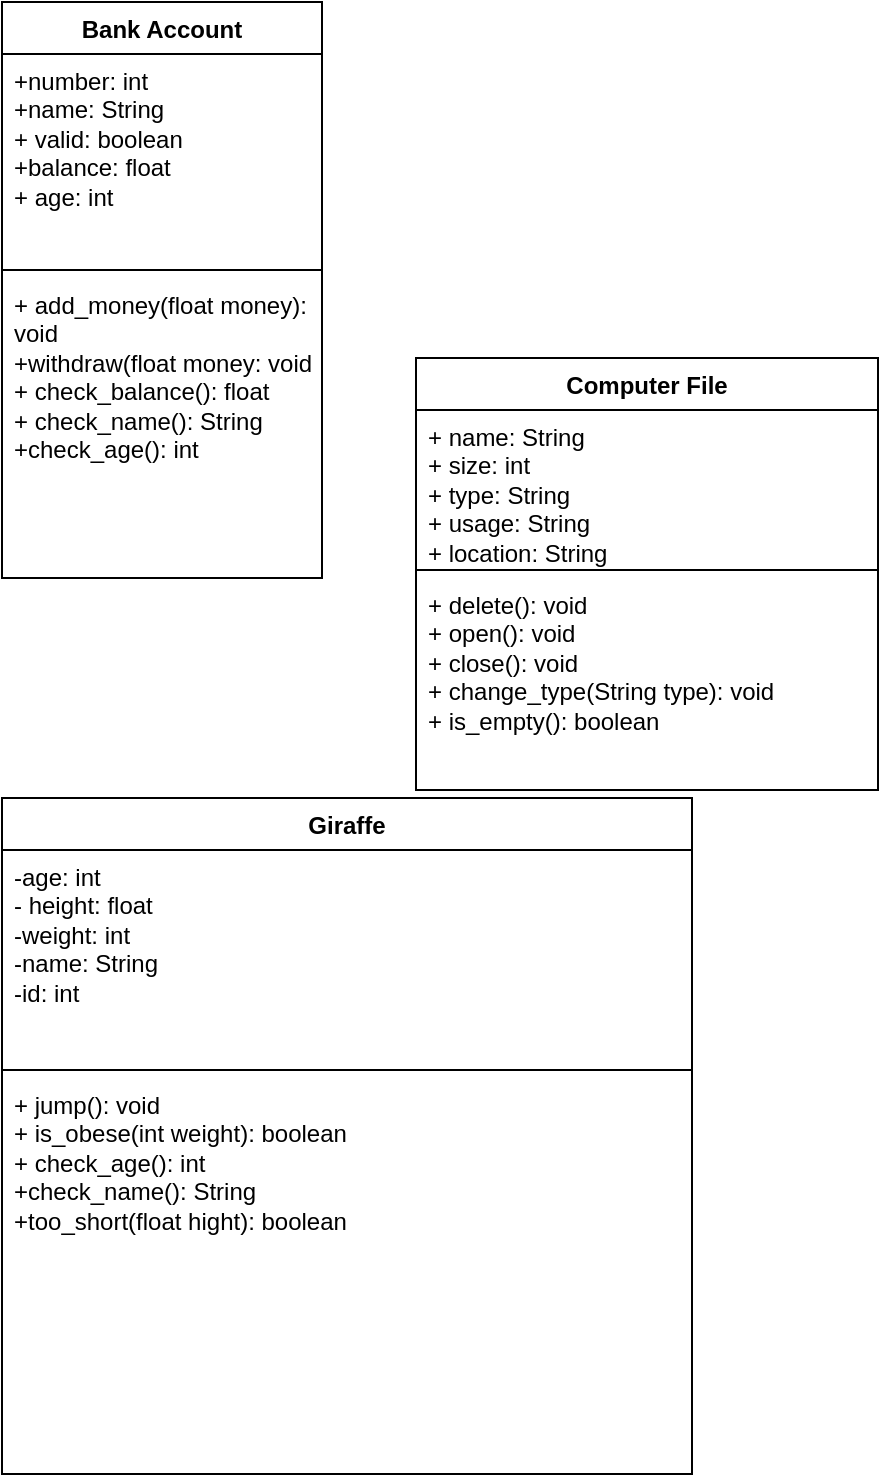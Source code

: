 <mxfile version="24.8.6">
  <diagram name="Strona-1" id="KJO04tJcCubzBTvvAsfJ">
    <mxGraphModel dx="1070" dy="718" grid="0" gridSize="10" guides="1" tooltips="1" connect="1" arrows="1" fold="1" page="0" pageScale="1" pageWidth="827" pageHeight="1169" math="0" shadow="0">
      <root>
        <mxCell id="0" />
        <mxCell id="1" parent="0" />
        <mxCell id="iT1CK04Iw65EDKjZBUkY-1" value="Computer File" style="swimlane;fontStyle=1;align=center;verticalAlign=top;childLayout=stackLayout;horizontal=1;startSize=26;horizontalStack=0;resizeParent=1;resizeParentMax=0;resizeLast=0;collapsible=1;marginBottom=0;whiteSpace=wrap;html=1;" parent="1" vertex="1">
          <mxGeometry x="174" y="139" width="231" height="216" as="geometry" />
        </mxCell>
        <mxCell id="iT1CK04Iw65EDKjZBUkY-2" value="+ name: String&lt;div&gt;+ size: int&lt;/div&gt;&lt;div&gt;+ type: String&lt;/div&gt;&lt;div&gt;+ usage: String&lt;/div&gt;&lt;div&gt;+ location: String&lt;/div&gt;" style="text;strokeColor=none;fillColor=none;align=left;verticalAlign=top;spacingLeft=4;spacingRight=4;overflow=hidden;rotatable=0;points=[[0,0.5],[1,0.5]];portConstraint=eastwest;whiteSpace=wrap;html=1;" parent="iT1CK04Iw65EDKjZBUkY-1" vertex="1">
          <mxGeometry y="26" width="231" height="76" as="geometry" />
        </mxCell>
        <mxCell id="iT1CK04Iw65EDKjZBUkY-3" value="" style="line;strokeWidth=1;fillColor=none;align=left;verticalAlign=middle;spacingTop=-1;spacingLeft=3;spacingRight=3;rotatable=0;labelPosition=right;points=[];portConstraint=eastwest;strokeColor=inherit;" parent="iT1CK04Iw65EDKjZBUkY-1" vertex="1">
          <mxGeometry y="102" width="231" height="8" as="geometry" />
        </mxCell>
        <mxCell id="iT1CK04Iw65EDKjZBUkY-4" value="+ delete(): void&lt;div&gt;+ open(): void&lt;/div&gt;&lt;div&gt;+ close(): void&lt;/div&gt;&lt;div&gt;+ change_type(String type): void&lt;/div&gt;&lt;div&gt;+ is_empty(): boolean&lt;/div&gt;" style="text;strokeColor=none;fillColor=none;align=left;verticalAlign=top;spacingLeft=4;spacingRight=4;overflow=hidden;rotatable=0;points=[[0,0.5],[1,0.5]];portConstraint=eastwest;whiteSpace=wrap;html=1;" parent="iT1CK04Iw65EDKjZBUkY-1" vertex="1">
          <mxGeometry y="110" width="231" height="106" as="geometry" />
        </mxCell>
        <mxCell id="XlM_z6nBkSokfEEa2jha-1" value="Bank Account" style="swimlane;fontStyle=1;align=center;verticalAlign=top;childLayout=stackLayout;horizontal=1;startSize=26;horizontalStack=0;resizeParent=1;resizeParentMax=0;resizeLast=0;collapsible=1;marginBottom=0;whiteSpace=wrap;html=1;" vertex="1" parent="1">
          <mxGeometry x="-33" y="-39" width="160" height="288" as="geometry" />
        </mxCell>
        <mxCell id="XlM_z6nBkSokfEEa2jha-2" value="+number: int&lt;div&gt;+name: String&lt;/div&gt;&lt;div&gt;+ valid: boolean&lt;/div&gt;&lt;div&gt;+balance: float&lt;/div&gt;&lt;div&gt;+ age: int&lt;/div&gt;" style="text;strokeColor=none;fillColor=none;align=left;verticalAlign=top;spacingLeft=4;spacingRight=4;overflow=hidden;rotatable=0;points=[[0,0.5],[1,0.5]];portConstraint=eastwest;whiteSpace=wrap;html=1;" vertex="1" parent="XlM_z6nBkSokfEEa2jha-1">
          <mxGeometry y="26" width="160" height="104" as="geometry" />
        </mxCell>
        <mxCell id="XlM_z6nBkSokfEEa2jha-3" value="" style="line;strokeWidth=1;fillColor=none;align=left;verticalAlign=middle;spacingTop=-1;spacingLeft=3;spacingRight=3;rotatable=0;labelPosition=right;points=[];portConstraint=eastwest;strokeColor=inherit;" vertex="1" parent="XlM_z6nBkSokfEEa2jha-1">
          <mxGeometry y="130" width="160" height="8" as="geometry" />
        </mxCell>
        <mxCell id="XlM_z6nBkSokfEEa2jha-4" value="+ add_money(float money): void&lt;div&gt;+withdraw(float money: void&lt;/div&gt;&lt;div&gt;+ check_balance(): float&amp;nbsp;&lt;/div&gt;&lt;div&gt;+ check_name(): String&lt;/div&gt;&lt;div&gt;+check_age(): int&lt;/div&gt;" style="text;strokeColor=none;fillColor=none;align=left;verticalAlign=top;spacingLeft=4;spacingRight=4;overflow=hidden;rotatable=0;points=[[0,0.5],[1,0.5]];portConstraint=eastwest;whiteSpace=wrap;html=1;" vertex="1" parent="XlM_z6nBkSokfEEa2jha-1">
          <mxGeometry y="138" width="160" height="150" as="geometry" />
        </mxCell>
        <mxCell id="XlM_z6nBkSokfEEa2jha-5" value="Giraffe" style="swimlane;fontStyle=1;align=center;verticalAlign=top;childLayout=stackLayout;horizontal=1;startSize=26;horizontalStack=0;resizeParent=1;resizeParentMax=0;resizeLast=0;collapsible=1;marginBottom=0;whiteSpace=wrap;html=1;" vertex="1" parent="1">
          <mxGeometry x="-33" y="359" width="345" height="338" as="geometry" />
        </mxCell>
        <mxCell id="XlM_z6nBkSokfEEa2jha-6" value="-age: int&lt;div&gt;- height: float&lt;/div&gt;&lt;div&gt;-weight: int&lt;/div&gt;&lt;div&gt;-name: String&lt;/div&gt;&lt;div&gt;-&lt;span style=&quot;background-color: initial;&quot;&gt;id: int&lt;/span&gt;&lt;/div&gt;" style="text;strokeColor=none;fillColor=none;align=left;verticalAlign=top;spacingLeft=4;spacingRight=4;overflow=hidden;rotatable=0;points=[[0,0.5],[1,0.5]];portConstraint=eastwest;whiteSpace=wrap;html=1;" vertex="1" parent="XlM_z6nBkSokfEEa2jha-5">
          <mxGeometry y="26" width="345" height="106" as="geometry" />
        </mxCell>
        <mxCell id="XlM_z6nBkSokfEEa2jha-7" value="" style="line;strokeWidth=1;fillColor=none;align=left;verticalAlign=middle;spacingTop=-1;spacingLeft=3;spacingRight=3;rotatable=0;labelPosition=right;points=[];portConstraint=eastwest;strokeColor=inherit;" vertex="1" parent="XlM_z6nBkSokfEEa2jha-5">
          <mxGeometry y="132" width="345" height="8" as="geometry" />
        </mxCell>
        <mxCell id="XlM_z6nBkSokfEEa2jha-8" value="+ jump(): void&lt;div&gt;+ is_obese(int weight): boolean&lt;/div&gt;&lt;div&gt;+ check_age(): int&lt;/div&gt;&lt;div&gt;+check_name(): String&lt;/div&gt;&lt;div&gt;+too_short(float hight): boolean&lt;/div&gt;" style="text;strokeColor=none;fillColor=none;align=left;verticalAlign=top;spacingLeft=4;spacingRight=4;overflow=hidden;rotatable=0;points=[[0,0.5],[1,0.5]];portConstraint=eastwest;whiteSpace=wrap;html=1;" vertex="1" parent="XlM_z6nBkSokfEEa2jha-5">
          <mxGeometry y="140" width="345" height="198" as="geometry" />
        </mxCell>
      </root>
    </mxGraphModel>
  </diagram>
</mxfile>
